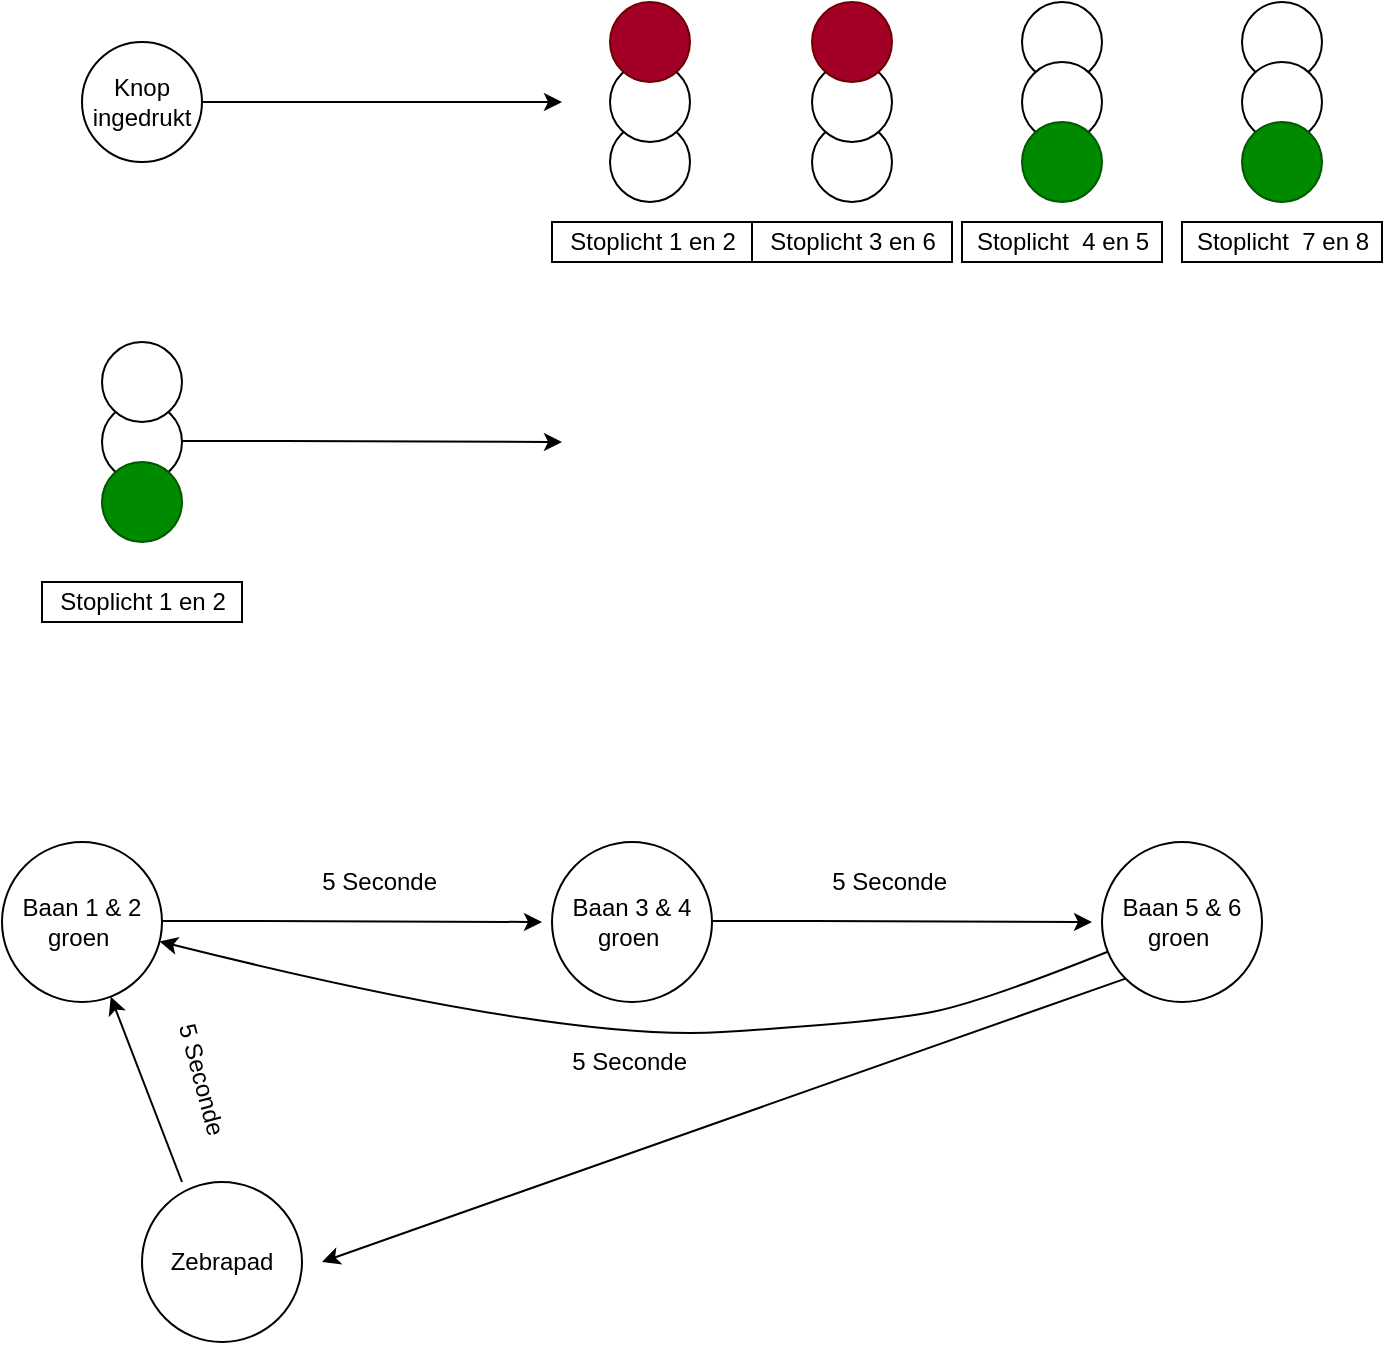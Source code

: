 <mxfile version="15.6.8" type="device"><diagram id="O2hXJGGk6ytCuySgxNCD" name="Page-1"><mxGraphModel dx="1426" dy="826" grid="1" gridSize="10" guides="1" tooltips="1" connect="1" arrows="1" fold="1" page="1" pageScale="1" pageWidth="827" pageHeight="1169" math="0" shadow="0"><root><mxCell id="0"/><mxCell id="1" parent="0"/><mxCell id="G0_1_xs4cmjWbVGgiaKL-34" value="" style="ellipse;whiteSpace=wrap;html=1;aspect=fixed;fontColor=default;strokeColor=default;fillColor=default;" parent="1" vertex="1"><mxGeometry x="140" y="340" width="40" height="40" as="geometry"/></mxCell><mxCell id="G0_1_xs4cmjWbVGgiaKL-35" value="" style="ellipse;whiteSpace=wrap;html=1;aspect=fixed;strokeColor=default;fillColor=default;fontColor=default;" parent="1" vertex="1"><mxGeometry x="140" y="310" width="40" height="40" as="geometry"/></mxCell><mxCell id="G0_1_xs4cmjWbVGgiaKL-9" value="" style="ellipse;whiteSpace=wrap;html=1;aspect=fixed;fontColor=default;strokeColor=default;fillColor=default;" parent="1" vertex="1"><mxGeometry x="495" y="200" width="40" height="40" as="geometry"/></mxCell><mxCell id="G0_1_xs4cmjWbVGgiaKL-6" value="" style="ellipse;whiteSpace=wrap;html=1;aspect=fixed;fontColor=default;strokeColor=default;fillColor=default;" parent="1" vertex="1"><mxGeometry x="394" y="200" width="40" height="40" as="geometry"/></mxCell><mxCell id="G0_1_xs4cmjWbVGgiaKL-15" value="" style="ellipse;whiteSpace=wrap;html=1;aspect=fixed;fillColor=default;strokeColor=default;fontColor=default;" parent="1" vertex="1"><mxGeometry x="600" y="140" width="40" height="40" as="geometry"/></mxCell><mxCell id="G0_1_xs4cmjWbVGgiaKL-32" value="" style="ellipse;whiteSpace=wrap;html=1;aspect=fixed;fillColor=default;strokeColor=default;fontColor=default;" parent="1" vertex="1"><mxGeometry x="710" y="140" width="40" height="40" as="geometry"/></mxCell><mxCell id="G0_1_xs4cmjWbVGgiaKL-1" value="Knop&lt;br&gt;ingedrukt" style="ellipse;whiteSpace=wrap;html=1;aspect=fixed;fillColor=default;strokeColor=default;fontColor=default;" parent="1" vertex="1"><mxGeometry x="130" y="160" width="60" height="60" as="geometry"/></mxCell><mxCell id="G0_1_xs4cmjWbVGgiaKL-2" value="" style="endArrow=classic;html=1;rounded=0;fontColor=default;strokeColor=default;labelBackgroundColor=default;exitX=1;exitY=0.5;exitDx=0;exitDy=0;" parent="1" source="G0_1_xs4cmjWbVGgiaKL-1" edge="1"><mxGeometry width="50" height="50" relative="1" as="geometry"><mxPoint x="390" y="450" as="sourcePoint"/><mxPoint x="370" y="190" as="targetPoint"/><Array as="points"><mxPoint x="240" y="190"/></Array></mxGeometry></mxCell><mxCell id="G0_1_xs4cmjWbVGgiaKL-5" value="" style="ellipse;whiteSpace=wrap;html=1;aspect=fixed;fontColor=default;strokeColor=default;fillColor=default;" parent="1" vertex="1"><mxGeometry x="394" y="170" width="40" height="40" as="geometry"/></mxCell><mxCell id="G0_1_xs4cmjWbVGgiaKL-7" value="Stoplicht 1 en 2" style="text;html=1;align=center;verticalAlign=middle;resizable=0;points=[];autosize=1;strokeColor=default;fillColor=default;fontColor=default;" parent="1" vertex="1"><mxGeometry x="365" y="250" width="100" height="20" as="geometry"/></mxCell><mxCell id="G0_1_xs4cmjWbVGgiaKL-3" value="" style="ellipse;whiteSpace=wrap;html=1;aspect=fixed;strokeColor=#6F0000;fillColor=#a20025;fontColor=#ffffff;" parent="1" vertex="1"><mxGeometry x="394" y="140" width="40" height="40" as="geometry"/></mxCell><mxCell id="G0_1_xs4cmjWbVGgiaKL-8" value="" style="ellipse;whiteSpace=wrap;html=1;aspect=fixed;fontColor=default;strokeColor=default;fillColor=default;" parent="1" vertex="1"><mxGeometry x="495" y="170" width="40" height="40" as="geometry"/></mxCell><mxCell id="G0_1_xs4cmjWbVGgiaKL-10" value="Stoplicht 3 en 6" style="text;html=1;align=center;verticalAlign=middle;resizable=0;points=[];autosize=1;strokeColor=default;fillColor=default;fontColor=default;" parent="1" vertex="1"><mxGeometry x="465" y="250" width="100" height="20" as="geometry"/></mxCell><mxCell id="G0_1_xs4cmjWbVGgiaKL-11" value="" style="ellipse;whiteSpace=wrap;html=1;aspect=fixed;strokeColor=#6F0000;fillColor=#a20025;fontColor=#ffffff;" parent="1" vertex="1"><mxGeometry x="495" y="140" width="40" height="40" as="geometry"/></mxCell><mxCell id="G0_1_xs4cmjWbVGgiaKL-12" value="" style="ellipse;whiteSpace=wrap;html=1;aspect=fixed;fontColor=default;strokeColor=default;fillColor=default;" parent="1" vertex="1"><mxGeometry x="600" y="170" width="40" height="40" as="geometry"/></mxCell><mxCell id="G0_1_xs4cmjWbVGgiaKL-13" value="" style="ellipse;whiteSpace=wrap;html=1;aspect=fixed;fontColor=#ffffff;strokeColor=#005700;fillColor=#008a00;" parent="1" vertex="1"><mxGeometry x="600" y="200" width="40" height="40" as="geometry"/></mxCell><mxCell id="G0_1_xs4cmjWbVGgiaKL-14" value="Stoplicht&amp;nbsp; 4 en 5" style="text;html=1;align=center;verticalAlign=middle;resizable=0;points=[];autosize=1;strokeColor=default;fillColor=default;fontColor=default;" parent="1" vertex="1"><mxGeometry x="570" y="250" width="100" height="20" as="geometry"/></mxCell><mxCell id="G0_1_xs4cmjWbVGgiaKL-29" value="" style="ellipse;whiteSpace=wrap;html=1;aspect=fixed;fontColor=default;strokeColor=default;fillColor=default;" parent="1" vertex="1"><mxGeometry x="710" y="170" width="40" height="40" as="geometry"/></mxCell><mxCell id="G0_1_xs4cmjWbVGgiaKL-30" value="" style="ellipse;whiteSpace=wrap;html=1;aspect=fixed;fontColor=#ffffff;strokeColor=#005700;fillColor=#008a00;" parent="1" vertex="1"><mxGeometry x="710" y="200" width="40" height="40" as="geometry"/></mxCell><mxCell id="G0_1_xs4cmjWbVGgiaKL-31" value="Stoplicht&amp;nbsp; 7 en 8" style="text;html=1;align=center;verticalAlign=middle;resizable=0;points=[];autosize=1;strokeColor=default;fillColor=default;fontColor=default;" parent="1" vertex="1"><mxGeometry x="680" y="250" width="100" height="20" as="geometry"/></mxCell><mxCell id="G0_1_xs4cmjWbVGgiaKL-33" value="" style="ellipse;whiteSpace=wrap;html=1;aspect=fixed;fontColor=#ffffff;strokeColor=#005700;fillColor=#008a00;" parent="1" vertex="1"><mxGeometry x="140" y="370" width="40" height="40" as="geometry"/></mxCell><mxCell id="G0_1_xs4cmjWbVGgiaKL-36" value="Stoplicht 1 en 2" style="text;html=1;align=center;verticalAlign=middle;resizable=0;points=[];autosize=1;strokeColor=default;fillColor=default;fontColor=default;" parent="1" vertex="1"><mxGeometry x="110" y="430" width="100" height="20" as="geometry"/></mxCell><mxCell id="G0_1_xs4cmjWbVGgiaKL-37" value="" style="endArrow=classic;html=1;rounded=0;fontColor=default;strokeColor=default;labelBackgroundColor=default;exitX=1;exitY=0.5;exitDx=0;exitDy=0;" parent="1" edge="1"><mxGeometry width="50" height="50" relative="1" as="geometry"><mxPoint x="180" y="359.5" as="sourcePoint"/><mxPoint x="370" y="360" as="targetPoint"/><Array as="points"><mxPoint x="230" y="359.5"/></Array></mxGeometry></mxCell><mxCell id="Sj9g9hfPZJuDDCHK1FKJ-1" value="Baan 1 &amp;amp; 2&lt;br&gt;groen&amp;nbsp;" style="ellipse;whiteSpace=wrap;html=1;aspect=fixed;strokeColor=default;fillColor=default;fontColor=default;" vertex="1" parent="1"><mxGeometry x="90" y="560" width="80" height="80" as="geometry"/></mxCell><mxCell id="Sj9g9hfPZJuDDCHK1FKJ-2" value="" style="endArrow=classic;html=1;rounded=0;fontColor=default;strokeColor=default;labelBackgroundColor=default;exitX=1;exitY=0.5;exitDx=0;exitDy=0;" edge="1" parent="1"><mxGeometry width="50" height="50" relative="1" as="geometry"><mxPoint x="170" y="599.5" as="sourcePoint"/><mxPoint x="360" y="600" as="targetPoint"/><Array as="points"><mxPoint x="220" y="599.5"/></Array></mxGeometry></mxCell><mxCell id="Sj9g9hfPZJuDDCHK1FKJ-3" value="Baan 3 &amp;amp; 4&lt;br&gt;groen&amp;nbsp;" style="ellipse;whiteSpace=wrap;html=1;aspect=fixed;strokeColor=default;fillColor=default;fontColor=default;" vertex="1" parent="1"><mxGeometry x="365" y="560" width="80" height="80" as="geometry"/></mxCell><mxCell id="Sj9g9hfPZJuDDCHK1FKJ-5" value="5 Seconde&amp;nbsp;" style="text;html=1;align=center;verticalAlign=middle;resizable=0;points=[];autosize=1;strokeColor=none;fillColor=none;" vertex="1" parent="1"><mxGeometry x="240" y="570" width="80" height="20" as="geometry"/></mxCell><mxCell id="Sj9g9hfPZJuDDCHK1FKJ-6" value="" style="endArrow=classic;html=1;rounded=0;fontColor=default;strokeColor=default;labelBackgroundColor=default;exitX=1;exitY=0.5;exitDx=0;exitDy=0;fontStyle=1" edge="1" parent="1"><mxGeometry width="50" height="50" relative="1" as="geometry"><mxPoint x="445" y="599.5" as="sourcePoint"/><mxPoint x="635" y="600" as="targetPoint"/><Array as="points"><mxPoint x="495" y="599.5"/></Array></mxGeometry></mxCell><mxCell id="Sj9g9hfPZJuDDCHK1FKJ-7" value="5 Seconde&amp;nbsp;" style="text;html=1;align=center;verticalAlign=middle;resizable=0;points=[];autosize=1;strokeColor=none;fillColor=none;" vertex="1" parent="1"><mxGeometry x="495" y="570" width="80" height="20" as="geometry"/></mxCell><mxCell id="Sj9g9hfPZJuDDCHK1FKJ-8" value="Baan 5 &amp;amp; 6&lt;br&gt;groen&amp;nbsp;" style="ellipse;whiteSpace=wrap;html=1;aspect=fixed;strokeColor=default;fillColor=default;fontColor=default;" vertex="1" parent="1"><mxGeometry x="640" y="560" width="80" height="80" as="geometry"/></mxCell><mxCell id="Sj9g9hfPZJuDDCHK1FKJ-9" value="" style="curved=1;endArrow=classic;html=1;rounded=0;" edge="1" parent="1" source="Sj9g9hfPZJuDDCHK1FKJ-8" target="Sj9g9hfPZJuDDCHK1FKJ-1"><mxGeometry width="50" height="50" relative="1" as="geometry"><mxPoint x="670" y="650" as="sourcePoint"/><mxPoint x="650" y="660" as="targetPoint"/><Array as="points"><mxPoint x="580" y="640"/><mxPoint x="530" y="650"/><mxPoint x="370" y="660"/></Array></mxGeometry></mxCell><mxCell id="Sj9g9hfPZJuDDCHK1FKJ-10" value="5 Seconde&amp;nbsp;" style="text;html=1;align=center;verticalAlign=middle;resizable=0;points=[];autosize=1;strokeColor=none;fillColor=none;" vertex="1" parent="1"><mxGeometry x="365" y="660" width="80" height="20" as="geometry"/></mxCell><mxCell id="Sj9g9hfPZJuDDCHK1FKJ-11" value="" style="endArrow=classic;html=1;rounded=0;exitX=0;exitY=1;exitDx=0;exitDy=0;" edge="1" parent="1" source="Sj9g9hfPZJuDDCHK1FKJ-8"><mxGeometry width="50" height="50" relative="1" as="geometry"><mxPoint x="610" y="700" as="sourcePoint"/><mxPoint x="250" y="770" as="targetPoint"/></mxGeometry></mxCell><mxCell id="Sj9g9hfPZJuDDCHK1FKJ-12" value="Zebrapad" style="ellipse;whiteSpace=wrap;html=1;aspect=fixed;strokeColor=default;fillColor=default;fontColor=default;" vertex="1" parent="1"><mxGeometry x="160" y="730" width="80" height="80" as="geometry"/></mxCell><mxCell id="Sj9g9hfPZJuDDCHK1FKJ-13" value="" style="endArrow=classic;html=1;rounded=0;fontColor=default;strokeColor=default;labelBackgroundColor=default;exitX=1;exitY=0.5;exitDx=0;exitDy=0;" edge="1" parent="1" target="Sj9g9hfPZJuDDCHK1FKJ-1"><mxGeometry width="50" height="50" relative="1" as="geometry"><mxPoint x="180" y="730" as="sourcePoint"/><mxPoint x="370" y="730.5" as="targetPoint"/><Array as="points"/></mxGeometry></mxCell><mxCell id="Sj9g9hfPZJuDDCHK1FKJ-14" value="5 Seconde&amp;nbsp;" style="text;html=1;align=center;verticalAlign=middle;resizable=0;points=[];autosize=1;strokeColor=none;fillColor=none;rotation=75;" vertex="1" parent="1"><mxGeometry x="150" y="670" width="80" height="20" as="geometry"/></mxCell></root></mxGraphModel></diagram></mxfile>